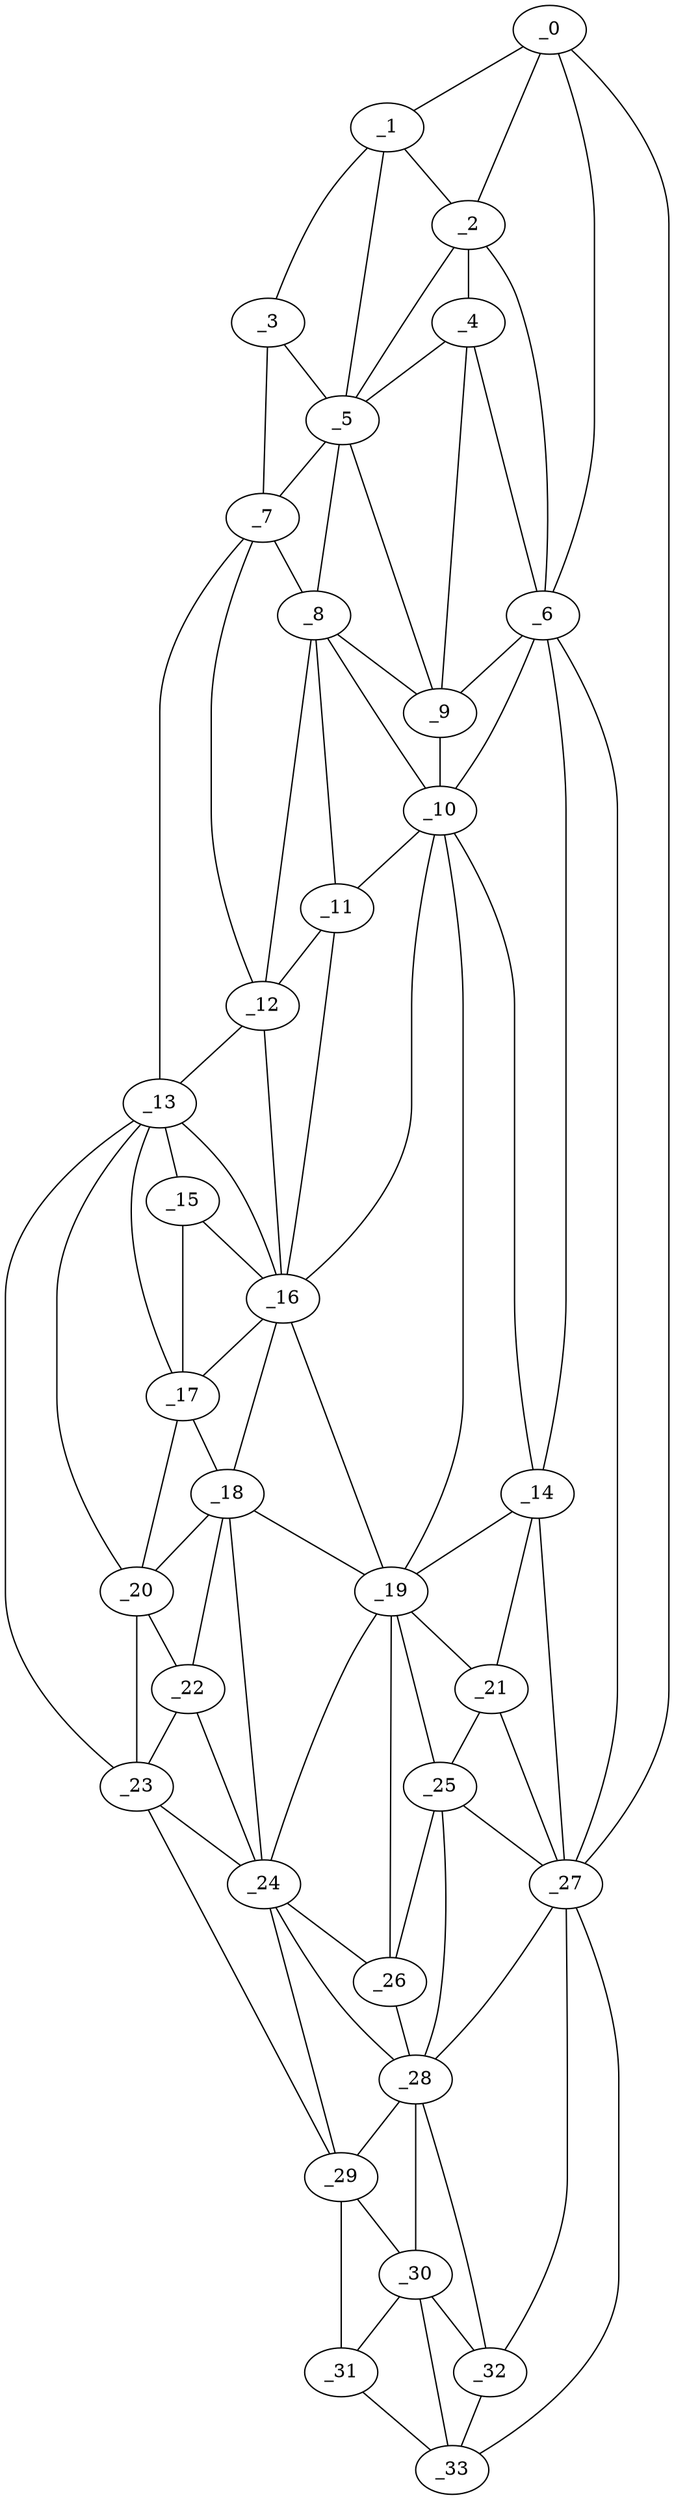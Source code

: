 graph "obj29__45.gxl" {
	_0	 [x=7,
		y=37];
	_1	 [x=17,
		y=75];
	_0 -- _1	 [valence=1];
	_2	 [x=21,
		y=65];
	_0 -- _2	 [valence=1];
	_6	 [x=32,
		y=37];
	_0 -- _6	 [valence=1];
	_27	 [x=90,
		y=30];
	_0 -- _27	 [valence=1];
	_1 -- _2	 [valence=2];
	_3	 [x=22,
		y=79];
	_1 -- _3	 [valence=1];
	_5	 [x=28,
		y=70];
	_1 -- _5	 [valence=1];
	_4	 [x=28,
		y=65];
	_2 -- _4	 [valence=1];
	_2 -- _5	 [valence=2];
	_2 -- _6	 [valence=1];
	_3 -- _5	 [valence=2];
	_7	 [x=33,
		y=82];
	_3 -- _7	 [valence=1];
	_4 -- _5	 [valence=2];
	_4 -- _6	 [valence=2];
	_9	 [x=36,
		y=67];
	_4 -- _9	 [valence=1];
	_5 -- _7	 [valence=2];
	_8	 [x=35,
		y=74];
	_5 -- _8	 [valence=2];
	_5 -- _9	 [valence=2];
	_6 -- _9	 [valence=2];
	_10	 [x=41,
		y=66];
	_6 -- _10	 [valence=2];
	_14	 [x=54,
		y=40];
	_6 -- _14	 [valence=2];
	_6 -- _27	 [valence=1];
	_7 -- _8	 [valence=1];
	_12	 [x=45,
		y=81];
	_7 -- _12	 [valence=2];
	_13	 [x=51,
		y=84];
	_7 -- _13	 [valence=1];
	_8 -- _9	 [valence=2];
	_8 -- _10	 [valence=2];
	_11	 [x=45,
		y=73];
	_8 -- _11	 [valence=1];
	_8 -- _12	 [valence=2];
	_9 -- _10	 [valence=2];
	_10 -- _11	 [valence=1];
	_10 -- _14	 [valence=2];
	_16	 [x=57,
		y=74];
	_10 -- _16	 [valence=2];
	_19	 [x=67,
		y=47];
	_10 -- _19	 [valence=2];
	_11 -- _12	 [valence=2];
	_11 -- _16	 [valence=2];
	_12 -- _13	 [valence=2];
	_12 -- _16	 [valence=1];
	_15	 [x=56,
		y=83];
	_13 -- _15	 [valence=2];
	_13 -- _16	 [valence=2];
	_17	 [x=63,
		y=83];
	_13 -- _17	 [valence=2];
	_20	 [x=70,
		y=84];
	_13 -- _20	 [valence=1];
	_23	 [x=77,
		y=85];
	_13 -- _23	 [valence=1];
	_14 -- _19	 [valence=1];
	_21	 [x=72,
		y=38];
	_14 -- _21	 [valence=2];
	_14 -- _27	 [valence=2];
	_15 -- _16	 [valence=2];
	_15 -- _17	 [valence=1];
	_16 -- _17	 [valence=2];
	_18	 [x=66,
		y=74];
	_16 -- _18	 [valence=2];
	_16 -- _19	 [valence=1];
	_17 -- _18	 [valence=2];
	_17 -- _20	 [valence=2];
	_18 -- _19	 [valence=2];
	_18 -- _20	 [valence=2];
	_22	 [x=73,
		y=75];
	_18 -- _22	 [valence=1];
	_24	 [x=78,
		y=69];
	_18 -- _24	 [valence=1];
	_19 -- _21	 [valence=1];
	_19 -- _24	 [valence=2];
	_25	 [x=79,
		y=45];
	_19 -- _25	 [valence=2];
	_26	 [x=79,
		y=53];
	_19 -- _26	 [valence=1];
	_20 -- _22	 [valence=2];
	_20 -- _23	 [valence=2];
	_21 -- _25	 [valence=2];
	_21 -- _27	 [valence=1];
	_22 -- _23	 [valence=1];
	_22 -- _24	 [valence=2];
	_23 -- _24	 [valence=1];
	_29	 [x=106,
		y=83];
	_23 -- _29	 [valence=1];
	_24 -- _26	 [valence=2];
	_28	 [x=106,
		y=62];
	_24 -- _28	 [valence=1];
	_24 -- _29	 [valence=2];
	_25 -- _26	 [valence=1];
	_25 -- _27	 [valence=2];
	_25 -- _28	 [valence=2];
	_26 -- _28	 [valence=2];
	_27 -- _28	 [valence=2];
	_32	 [x=122,
		y=51];
	_27 -- _32	 [valence=1];
	_33	 [x=126,
		y=39];
	_27 -- _33	 [valence=1];
	_28 -- _29	 [valence=2];
	_30	 [x=120,
		y=70];
	_28 -- _30	 [valence=2];
	_28 -- _32	 [valence=2];
	_29 -- _30	 [valence=2];
	_31	 [x=120,
		y=77];
	_29 -- _31	 [valence=1];
	_30 -- _31	 [valence=1];
	_30 -- _32	 [valence=2];
	_30 -- _33	 [valence=2];
	_31 -- _33	 [valence=1];
	_32 -- _33	 [valence=1];
}
